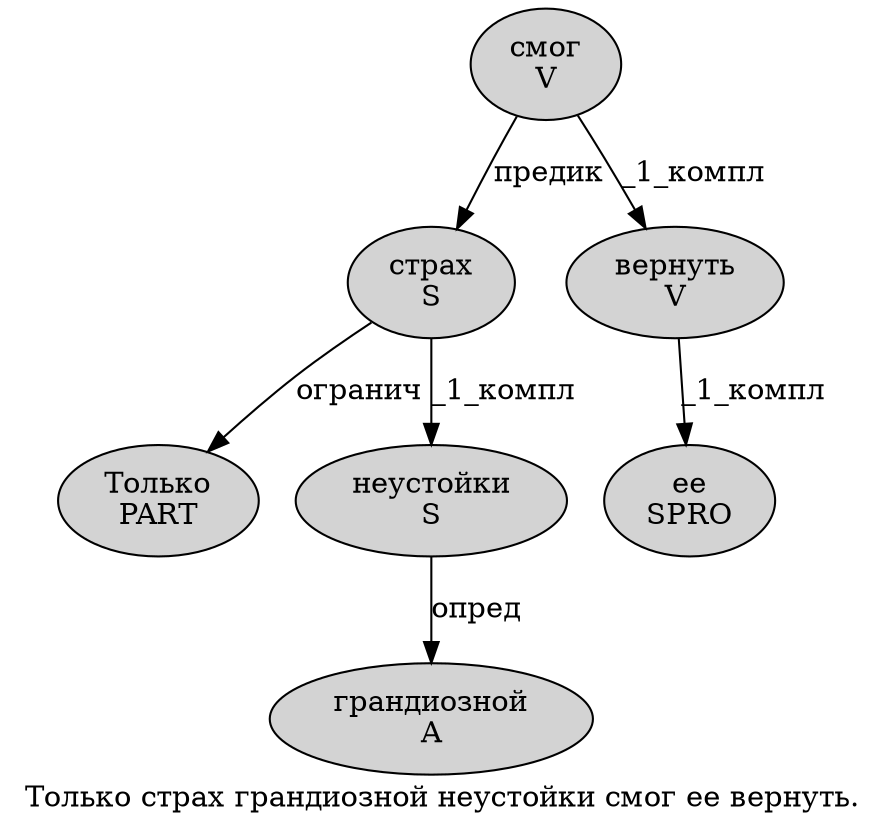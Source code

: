 digraph SENTENCE_1429 {
	graph [label="Только страх грандиозной неустойки смог ее вернуть."]
	node [style=filled]
		0 [label="Только
PART" color="" fillcolor=lightgray penwidth=1 shape=ellipse]
		1 [label="страх
S" color="" fillcolor=lightgray penwidth=1 shape=ellipse]
		2 [label="грандиозной
A" color="" fillcolor=lightgray penwidth=1 shape=ellipse]
		3 [label="неустойки
S" color="" fillcolor=lightgray penwidth=1 shape=ellipse]
		4 [label="смог
V" color="" fillcolor=lightgray penwidth=1 shape=ellipse]
		5 [label="ее
SPRO" color="" fillcolor=lightgray penwidth=1 shape=ellipse]
		6 [label="вернуть
V" color="" fillcolor=lightgray penwidth=1 shape=ellipse]
			1 -> 0 [label="огранич"]
			1 -> 3 [label="_1_компл"]
			3 -> 2 [label="опред"]
			4 -> 1 [label="предик"]
			4 -> 6 [label="_1_компл"]
			6 -> 5 [label="_1_компл"]
}
